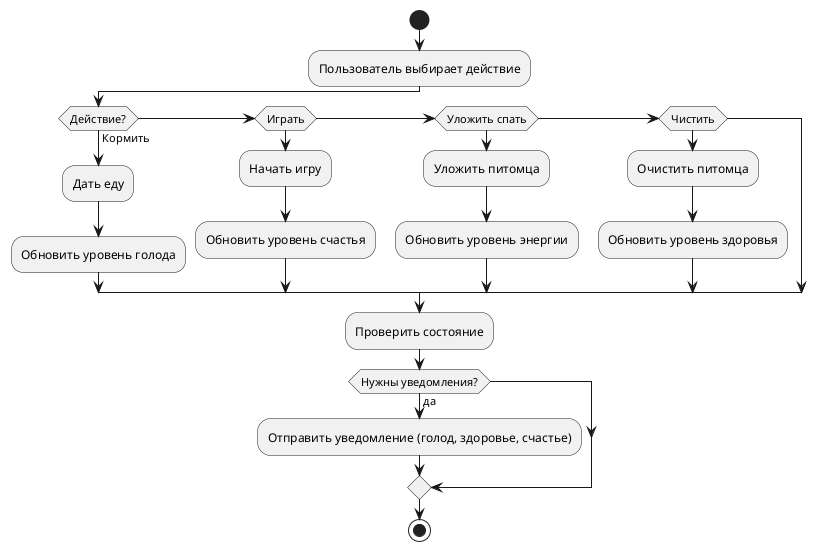 @startuml
start

:Пользователь выбирает действие;
if (Действие?) then (Кормить)
  :Дать еду;
  :Обновить уровень голода;
elseif (Играть)
  :Начать игру;
  :Обновить уровень счастья;
elseif (Уложить спать)
  :Уложить питомца;
  :Обновить уровень энергии;
elseif (Чистить)
  :Очистить питомца;
  :Обновить уровень здоровья;
endif

:Проверить состояние;
if (Нужны уведомления?) then (да)
  :Отправить уведомление (голод, здоровье, счастье);
endif

stop

@enduml